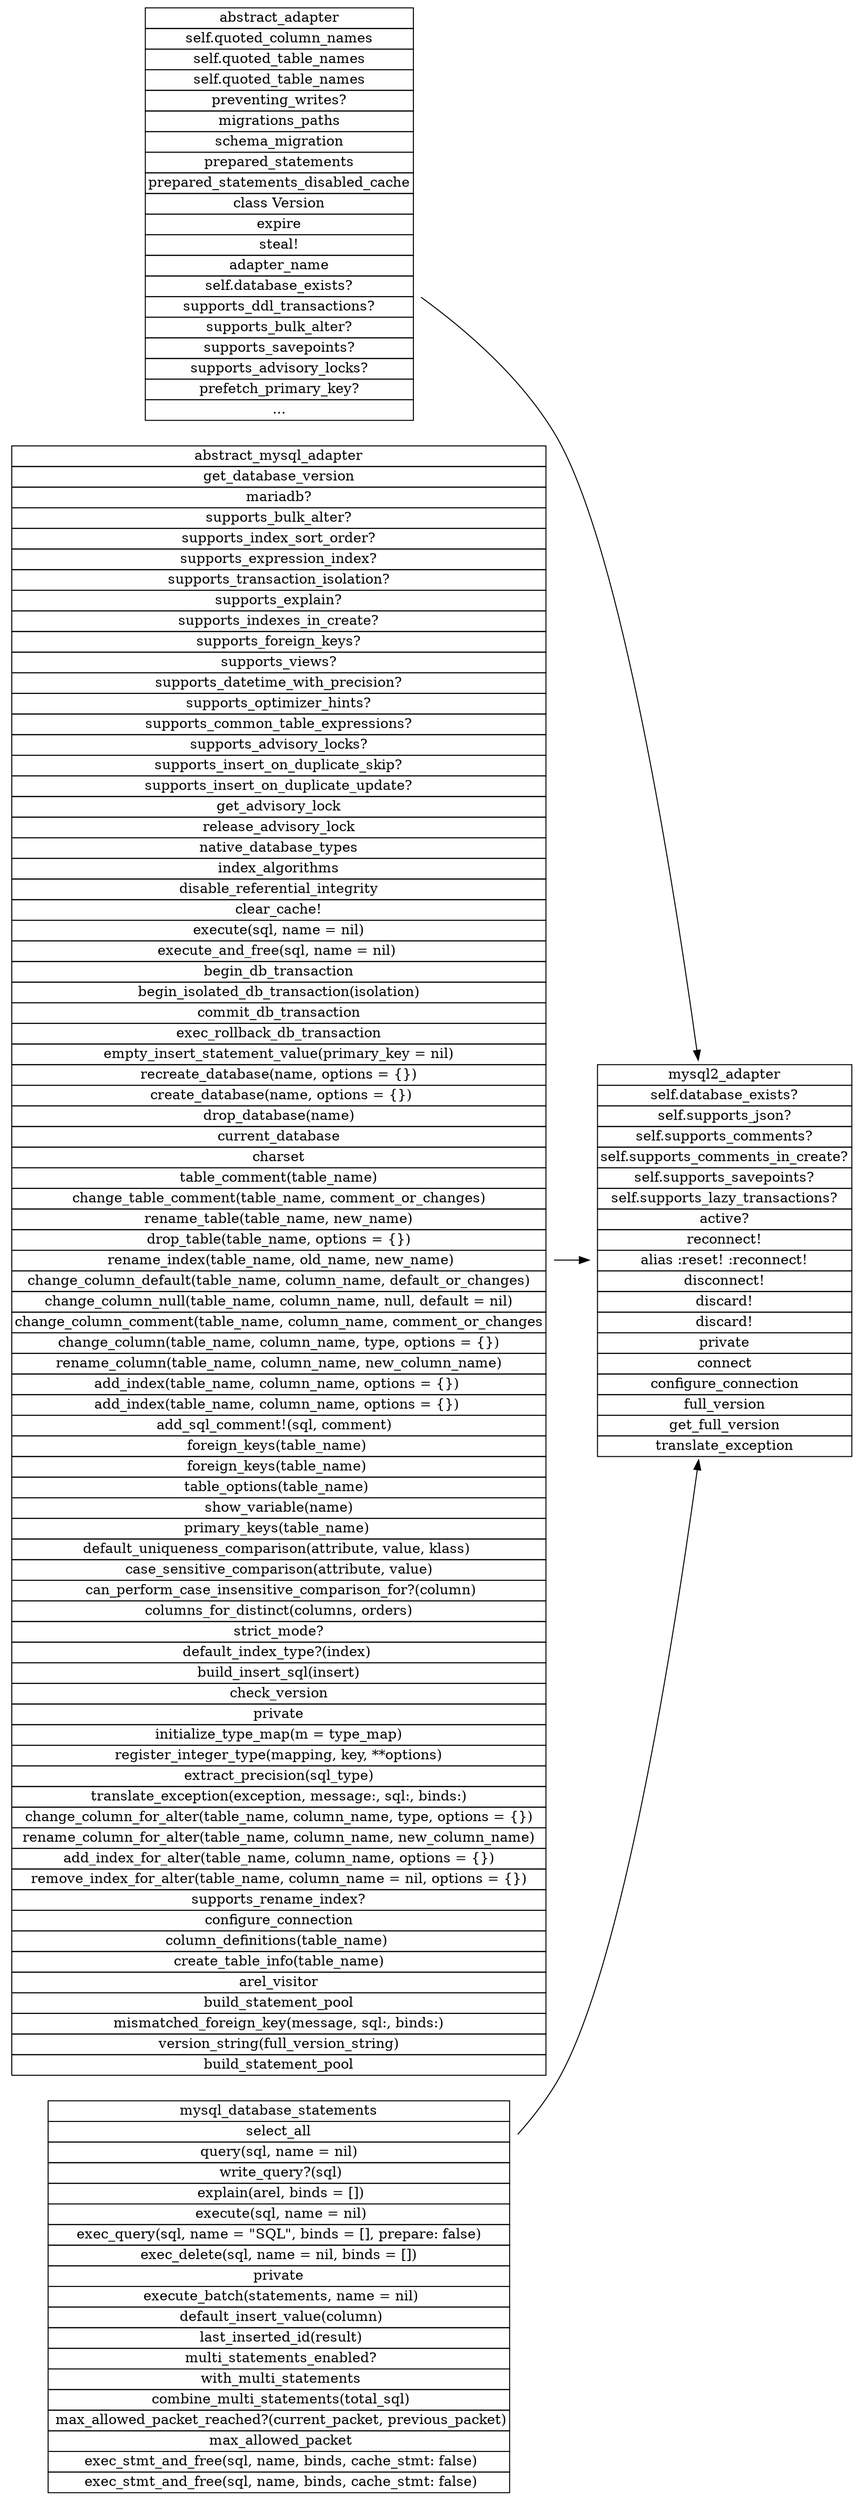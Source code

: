 # http://www.graphviz.org/

digraph G {
    rank=same
    rankdir=LR
    

	 abstract_adapter 
		[shape=none,label = <<table border="0" cellspacing="0" cellborder="1">
	 
		<tr><td>abstract_adapter</td></tr>
	  
             <tr>
              <td>self.quoted_column_names</td>
              
             </tr>
             <tr>
              <td>self.quoted_table_names</td>
            
             </tr>
             <tr>
              <td>self.quoted_table_names</td>
             </tr>
            <tr>
              <td>preventing_writes?</td>
             </tr>
             <tr>
              <td>migrations_paths</td>
             </tr>
              <tr>
              <td>schema_migration</td>
             </tr>
             <tr>
              <td>prepared_statements</td>
             </tr>
              <tr>
              <td>prepared_statements_disabled_cache</td>
             </tr>
              <tr>
              <td>class Version</td>
             </tr>
              <tr>
              <td>expire</td>
             </tr>
              <tr>
              <td>steal!</td>
             </tr>
              <tr>
              <td>adapter_name</td>
             </tr>
              <tr>
              <td>self.database_exists?</td>
             </tr>
             <tr>
              <td>supports_ddl_transactions?</td>
             </tr>
              <tr>
              <td>supports_bulk_alter?</td>
             </tr>
              <tr>
              <td>supports_savepoints?</td>
             </tr>
              <tr>
              <td>supports_advisory_locks?</td>
             </tr>
              <tr>
              <td>prefetch_primary_key?</td>
             </tr>
               <tr>
              <td>...</td>
             </tr>
        </table>>];
	    
    	
	
		
	
	
	 mysql2_adapter 
	    [shape=none,
	   label =  <<table border="0" cellspacing="0" cellborder="1">
	     <tr>
              <td>mysql2_adapter</td>
         </tr>
       
	     <tr>
              <td>self.database_exists?</td>
         </tr>
          <tr>
              <td>self.supports_json?</td>
         </tr>
           <tr>
              <td>self.supports_comments?</td>
         </tr>
          <tr>
              <td>self.supports_comments_in_create?</td>
         </tr>
          <tr>
              <td>self.supports_savepoints?</td>
         </tr>
                   <tr>
              <td>self.supports_lazy_transactions?</td>
         </tr>
         <tr>
         <td>active?</td>
         </tr>

          <tr>
         <td>reconnect!</td>
         </tr>

          <tr>
         <td>alias :reset! :reconnect!</td>
         </tr>

          <tr>
         <td>disconnect!</td>
         </tr>

          <tr>
         <td>discard!</td>
         </tr>

           <tr>
         <td>discard!</td>
         </tr>
        <tr>
         <td>private</td>
         </tr>

          <tr>
         <td>connect</td>
         </tr>

     <tr>
         <td>configure_connection</td>
         </tr>
	   <tr>
         <td>full_version</td>
         </tr>
	   <tr>
         <td>get_full_version</td>
         </tr>
            <tr>
         <td>translate_exception</td>
         </tr>
	    </table>>];
    
    
  abstract_mysql_adapter[
      shape=none,
      label=<<table border="0" cellspacing="0" cellborder="1">
      <tr>
              <td>abstract_mysql_adapter</td>
         </tr>
       <tr>
              <td>get_database_version</td>
         </tr>
           <tr>
              <td>mariadb?</td>
         </tr>
          <tr>
              <td>supports_bulk_alter?</td>
         </tr>
         <tr>
              <td>supports_index_sort_order?</td>
         </tr>
          <tr>
              <td>supports_expression_index?</td>
         </tr>

          <tr>
              <td>supports_transaction_isolation?</td>
         </tr>

           <tr>
              <td>supports_explain?</td>
         </tr>

          <tr>
              <td>supports_indexes_in_create?</td>
         </tr>

           <tr>
              <td>supports_foreign_keys?</td>
         </tr>
          <tr>
              <td>supports_views?</td>
         </tr>

          <tr>
              <td>supports_datetime_with_precision?</td>
         </tr>


          <tr>
              <td>supports_optimizer_hints?</td>
         </tr>

          <tr>
              <td>supports_common_table_expressions?</td>
         </tr>

          <tr>
              <td>supports_advisory_locks?</td>
         </tr>
          <tr>
              <td>supports_insert_on_duplicate_skip?</td>
         </tr>
                   <tr>
              <td>supports_insert_on_duplicate_update?</td>
         </tr>
        <tr>
              <td>get_advisory_lock</td>
         </tr>

            <tr>
              <td>release_advisory_lock</td>
         </tr>

           <tr>
              <td>native_database_types</td>
         </tr>

               <tr>
              <td>index_algorithms</td>
         </tr>

        <tr>
              <td>disable_referential_integrity</td>
         </tr>


  <tr>
              <td>clear_cache!</td>
         </tr>
  <tr>
              <td>execute(sql, name = nil)</td>
         </tr>
  <tr>
              <td>execute_and_free(sql, name = nil) </td>
         </tr>
           <tr>
              <td>begin_db_transaction</td>
         </tr>
           <tr>
              <td>begin_isolated_db_transaction(isolation)</td>
         </tr>

           <tr>
              <td>commit_db_transaction</td>
         </tr>

           <tr>
              <td>exec_rollback_db_transaction</td>
         </tr>

           <tr>
              <td>empty_insert_statement_value(primary_key = nil)</td>
         </tr>
           <tr>
              <td>recreate_database(name, options = {})</td>
         </tr>

           <tr>
              <td> create_database(name, options = {})</td>
         </tr>
           <tr>
              <td>drop_database(name)</td>
         </tr>

   <tr>
              <td>current_database</td>
         </tr>

            <tr>
              <td>charset</td>
         </tr>

            <tr>
              <td>table_comment(table_name)</td>
         </tr>

            <tr>
              <td>change_table_comment(table_name, comment_or_changes)</td>
         </tr>

              <tr>
              <td>rename_table(table_name, new_name)</td>
         </tr>

      <tr>
              <td>drop_table(table_name, options = {})</td>
         </tr>

      <tr>
              <td> rename_index(table_name, old_name, new_name)</td>
         </tr>

      <tr>
              <td>change_column_default(table_name, column_name, default_or_changes)</td>
         </tr>

    <tr>
              <td> change_column_null(table_name, column_name, null, default = nil) </td>
         </tr>

    <tr>
              <td>change_column_comment(table_name, column_name, comment_or_changes</td>
         </tr>


    <tr>
              <td>change_column(table_name, column_name, type, options = {})</td>
         </tr>


    <tr>
              <td>rename_column(table_name, column_name, new_column_name)</td>
         </tr>


    <tr>
              <td>add_index(table_name, column_name, options = {}) </td>
         </tr>

    <tr>
              <td>add_index(table_name, column_name, options = {}) </td>
         </tr>
             <tr>
              <td>add_sql_comment!(sql, comment)  </td>
         </tr>
             <tr>
              <td>foreign_keys(table_name) </td>
         </tr>

             <tr>
              <td>foreign_keys(table_name) </td>
         </tr>
        <tr>
              <td>table_options(table_name) </td>
         </tr>

        <tr>
              <td>show_variable(name)</td>
         </tr>

           <tr>
              <td>primary_keys(table_name) </td>
         </tr>


           <tr>
              <td>default_uniqueness_comparison(attribute, value, klass) </td>
         </tr>

           <tr>
              <td>case_sensitive_comparison(attribute, value)</td>
         </tr>

           <tr>
              <td> can_perform_case_insensitive_comparison_for?(column)</td>
         </tr>

          <tr>
              <td>columns_for_distinct(columns, orders)</td>
         </tr>
  <tr>
              <td>strict_mode?</td>
         </tr>

  <tr>
              <td>default_index_type?(index) </td>
         </tr>

           <tr>
              <td>build_insert_sql(insert)</td>
         </tr>

           <tr>
              <td>check_version</td>
         </tr>

           <tr>
              <td>private</td>
         </tr>
           <tr>
              <td>initialize_type_map(m = type_map)</td>
         </tr>

           <tr>
              <td>register_integer_type(mapping, key, **options)</td>
         </tr>

           <tr>
              <td>extract_precision(sql_type)</td>
         </tr>


           <tr>
              <td>translate_exception(exception, message:, sql:, binds:)</td>
         </tr>

           <tr>
              <td>change_column_for_alter(table_name, column_name, type, options = {})</td>
         </tr>

        <tr>
              <td>rename_column_for_alter(table_name, column_name, new_column_name)</td>
         </tr>

        <tr>
              <td>add_index_for_alter(table_name, column_name, options = {})</td>
         </tr>

           <tr>
              <td>remove_index_for_alter(table_name, column_name = nil, options = {})</td>
         </tr>

           <tr>
              <td>supports_rename_index?</td>
         </tr>

           <tr>
              <td>configure_connection</td>
         </tr>

           <tr>
              <td>column_definitions(table_name) </td>
         </tr>


           <tr>
              <td>create_table_info(table_name)</td>
         </tr>


           <tr>
              <td>arel_visitor</td>
         </tr>


           <tr>
              <td>build_statement_pool</td>
         </tr>


          <tr>
              <td>mismatched_foreign_key(message, sql:, binds:)</td>
         </tr>

          <tr>
              <td>version_string(full_version_string)</td>
         </tr>

          <tr>
              <td>build_statement_pool</td>
         </tr>

       </table>>];

 

mysql_database_statements[
      shape=none,
      label=<<table border="0" cellspacing="0" cellborder="1">
      <tr>
              <td>mysql_database_statements</td>
         </tr>
       <tr>
              <td>select_all</td>
         </tr>
           <tr>
              <td>query(sql, name = nil)</td>
         </tr>
          <tr>
              <td> write_query?(sql)</td>
         </tr>

          <tr>
              <td> explain(arel, binds = [])</td>
         </tr>

          <tr>
              <td> execute(sql, name = nil)</td>
         </tr>

          <tr>
              <td>exec_query(sql, name = "SQL", binds = [], prepare: false)</td>
         </tr>

        <tr>
              <td>exec_delete(sql, name = nil, binds = [])</td>
         </tr>

     <tr>
              <td>private</td>
         </tr>

     <tr>
              <td> execute_batch(statements, name = nil)</td>
         </tr>

  <tr>
              <td> default_insert_value(column)</td>
         </tr>


  <tr>
              <td> last_inserted_id(result)</td>
         </tr>
 <tr>
              <td> multi_statements_enabled?</td>
         </tr>

          <tr>
              <td> with_multi_statements</td>
         </tr>

           <tr>
              <td> combine_multi_statements(total_sql)</td>
         </tr>

  <tr>
              <td> max_allowed_packet_reached?(current_packet, previous_packet)</td>
         </tr>

           <tr>
              <td> max_allowed_packet</td>
         </tr>

            <tr>
              <td> exec_stmt_and_free(sql, name, binds, cache_stmt: false)</td>
         </tr>

            <tr>
              <td> exec_stmt_and_free(sql, name, binds, cache_stmt: false)</td>
         </tr>
       </table>>];

       abstract_adapter -> mysql2_adapter;
    abstract_mysql_adapter -> mysql2_adapter;
    mysql_database_statements -> mysql2_adapter;
}
